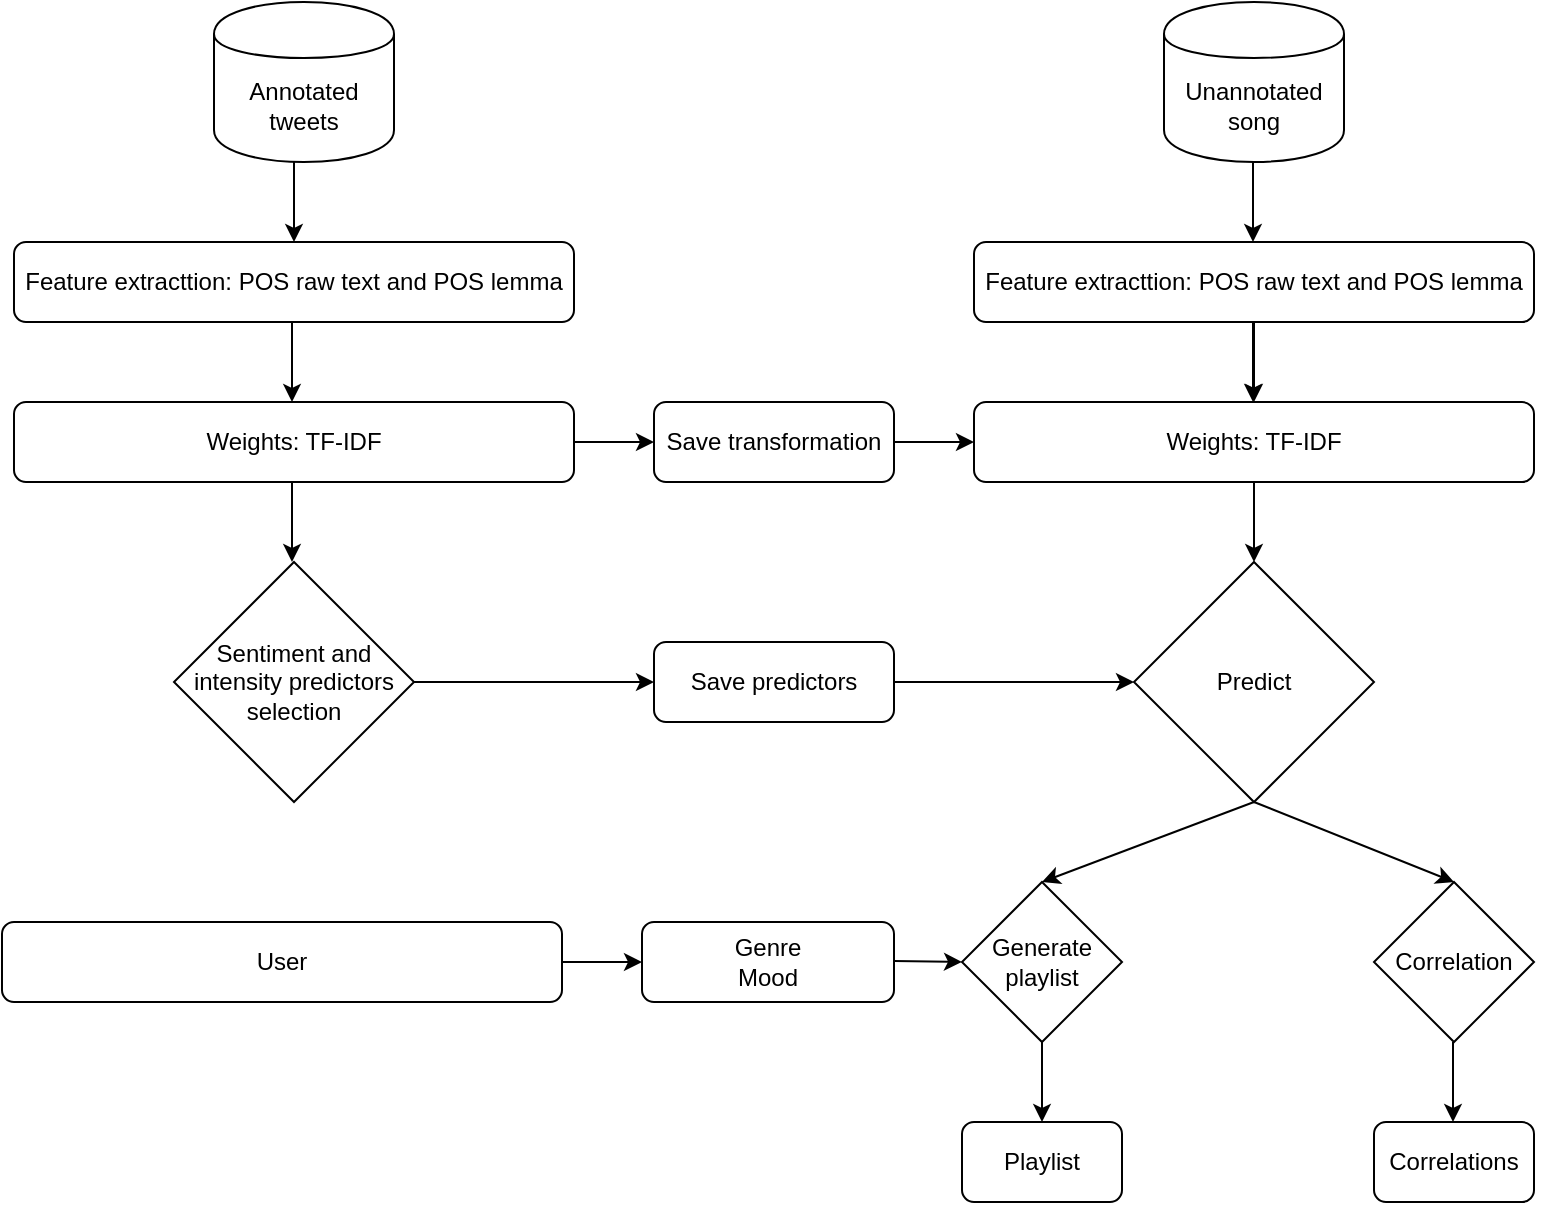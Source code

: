 <mxfile version="12.9.12" type="device"><diagram id="C5RBs43oDa-KdzZeNtuy" name="Page-1"><mxGraphModel dx="1038" dy="1700" grid="1" gridSize="10" guides="1" tooltips="1" connect="1" arrows="1" fold="1" page="1" pageScale="1" pageWidth="827" pageHeight="1169" math="0" shadow="0"><root><mxCell id="WIyWlLk6GJQsqaUBKTNV-0"/><mxCell id="WIyWlLk6GJQsqaUBKTNV-1" parent="WIyWlLk6GJQsqaUBKTNV-0"/><mxCell id="WIyWlLk6GJQsqaUBKTNV-3" value="Feature extracttion: POS raw text and POS lemma" style="rounded=1;whiteSpace=wrap;html=1;fontSize=12;glass=0;strokeWidth=1;shadow=0;" parent="WIyWlLk6GJQsqaUBKTNV-1" vertex="1"><mxGeometry x="40" y="80" width="280" height="40" as="geometry"/></mxCell><mxCell id="onjGnz_2RCKKDkyjKn84-0" value="Annotated tweets" style="shape=cylinder;whiteSpace=wrap;html=1;boundedLbl=1;backgroundOutline=1;" parent="WIyWlLk6GJQsqaUBKTNV-1" vertex="1"><mxGeometry x="140" y="-40" width="90" height="80" as="geometry"/></mxCell><mxCell id="onjGnz_2RCKKDkyjKn84-2" value="Weights: TF-IDF" style="rounded=1;whiteSpace=wrap;html=1;fontSize=12;glass=0;strokeWidth=1;shadow=0;" parent="WIyWlLk6GJQsqaUBKTNV-1" vertex="1"><mxGeometry x="40" y="160" width="280" height="40" as="geometry"/></mxCell><mxCell id="onjGnz_2RCKKDkyjKn84-6" value="Sentiment and intensity predictors selection" style="rhombus;whiteSpace=wrap;html=1;" parent="WIyWlLk6GJQsqaUBKTNV-1" vertex="1"><mxGeometry x="120" y="240" width="120" height="120" as="geometry"/></mxCell><mxCell id="onjGnz_2RCKKDkyjKn84-12" value="Save transformation" style="rounded=1;whiteSpace=wrap;html=1;" parent="WIyWlLk6GJQsqaUBKTNV-1" vertex="1"><mxGeometry x="360" y="160" width="120" height="40" as="geometry"/></mxCell><mxCell id="onjGnz_2RCKKDkyjKn84-14" value="" style="endArrow=classic;html=1;entryX=0;entryY=0.5;entryDx=0;entryDy=0;exitX=1;exitY=0.5;exitDx=0;exitDy=0;" parent="WIyWlLk6GJQsqaUBKTNV-1" source="onjGnz_2RCKKDkyjKn84-2" target="onjGnz_2RCKKDkyjKn84-12" edge="1"><mxGeometry width="50" height="50" relative="1" as="geometry"><mxPoint x="411" y="190" as="sourcePoint"/><mxPoint x="461" y="140" as="targetPoint"/></mxGeometry></mxCell><mxCell id="onjGnz_2RCKKDkyjKn84-15" value="Save predictors" style="rounded=1;whiteSpace=wrap;html=1;" parent="WIyWlLk6GJQsqaUBKTNV-1" vertex="1"><mxGeometry x="360" y="280" width="120" height="40" as="geometry"/></mxCell><mxCell id="onjGnz_2RCKKDkyjKn84-17" value="Unannotated&lt;br&gt;song" style="shape=cylinder;whiteSpace=wrap;html=1;boundedLbl=1;backgroundOutline=1;" parent="WIyWlLk6GJQsqaUBKTNV-1" vertex="1"><mxGeometry x="615" y="-40" width="90" height="80" as="geometry"/></mxCell><mxCell id="onjGnz_2RCKKDkyjKn84-60" value="" style="edgeStyle=orthogonalEdgeStyle;rounded=0;orthogonalLoop=1;jettySize=auto;html=1;" parent="WIyWlLk6GJQsqaUBKTNV-1" source="onjGnz_2RCKKDkyjKn84-22" target="onjGnz_2RCKKDkyjKn84-25" edge="1"><mxGeometry relative="1" as="geometry"/></mxCell><mxCell id="onjGnz_2RCKKDkyjKn84-22" value="Feature extracttion: POS raw text and POS lemma" style="rounded=1;whiteSpace=wrap;html=1;fontSize=12;glass=0;strokeWidth=1;shadow=0;" parent="WIyWlLk6GJQsqaUBKTNV-1" vertex="1"><mxGeometry x="520" y="80" width="280" height="40" as="geometry"/></mxCell><mxCell id="onjGnz_2RCKKDkyjKn84-26" value="" style="endArrow=classic;html=1;entryX=0;entryY=0.5;entryDx=0;entryDy=0;exitX=1;exitY=0.5;exitDx=0;exitDy=0;" parent="WIyWlLk6GJQsqaUBKTNV-1" source="onjGnz_2RCKKDkyjKn84-25" edge="1"><mxGeometry width="50" height="50" relative="1" as="geometry"><mxPoint x="610" y="180" as="sourcePoint"/><mxPoint x="640" y="179.5" as="targetPoint"/></mxGeometry></mxCell><mxCell id="onjGnz_2RCKKDkyjKn84-33" value="Genre&lt;br&gt;Mood" style="rounded=1;whiteSpace=wrap;html=1;" parent="WIyWlLk6GJQsqaUBKTNV-1" vertex="1"><mxGeometry x="354" y="420" width="126" height="40" as="geometry"/></mxCell><mxCell id="onjGnz_2RCKKDkyjKn84-37" value="Generate playlist" style="rhombus;whiteSpace=wrap;html=1;" parent="WIyWlLk6GJQsqaUBKTNV-1" vertex="1"><mxGeometry x="514" y="400" width="80" height="80" as="geometry"/></mxCell><mxCell id="onjGnz_2RCKKDkyjKn84-46" value="" style="endArrow=classic;html=1;" parent="WIyWlLk6GJQsqaUBKTNV-1" target="WIyWlLk6GJQsqaUBKTNV-3" edge="1"><mxGeometry width="50" height="50" relative="1" as="geometry"><mxPoint x="180" y="40" as="sourcePoint"/><mxPoint x="230" y="-10" as="targetPoint"/></mxGeometry></mxCell><mxCell id="onjGnz_2RCKKDkyjKn84-47" value="" style="endArrow=classic;html=1;" parent="WIyWlLk6GJQsqaUBKTNV-1" edge="1"><mxGeometry width="50" height="50" relative="1" as="geometry"><mxPoint x="179" y="120" as="sourcePoint"/><mxPoint x="179" y="160" as="targetPoint"/></mxGeometry></mxCell><mxCell id="onjGnz_2RCKKDkyjKn84-48" value="" style="endArrow=classic;html=1;" parent="WIyWlLk6GJQsqaUBKTNV-1" edge="1"><mxGeometry width="50" height="50" relative="1" as="geometry"><mxPoint x="179" y="200" as="sourcePoint"/><mxPoint x="179" y="240" as="targetPoint"/></mxGeometry></mxCell><mxCell id="onjGnz_2RCKKDkyjKn84-25" value="Weights: TF-IDF" style="rounded=1;whiteSpace=wrap;html=1;fontSize=12;glass=0;strokeWidth=1;shadow=0;" parent="WIyWlLk6GJQsqaUBKTNV-1" vertex="1"><mxGeometry x="520" y="160" width="280" height="40" as="geometry"/></mxCell><mxCell id="onjGnz_2RCKKDkyjKn84-49" value="" style="endArrow=classic;html=1;entryX=0;entryY=0.5;entryDx=0;entryDy=0;exitX=1;exitY=0.5;exitDx=0;exitDy=0;" parent="WIyWlLk6GJQsqaUBKTNV-1" source="onjGnz_2RCKKDkyjKn84-12" target="onjGnz_2RCKKDkyjKn84-25" edge="1"><mxGeometry width="50" height="50" relative="1" as="geometry"><mxPoint x="480" y="180" as="sourcePoint"/><mxPoint x="640" y="179.5" as="targetPoint"/></mxGeometry></mxCell><mxCell id="onjGnz_2RCKKDkyjKn84-52" value="" style="endArrow=classic;html=1;" parent="WIyWlLk6GJQsqaUBKTNV-1" edge="1"><mxGeometry width="50" height="50" relative="1" as="geometry"><mxPoint x="659.5" y="40" as="sourcePoint"/><mxPoint x="659.5" y="80" as="targetPoint"/></mxGeometry></mxCell><mxCell id="onjGnz_2RCKKDkyjKn84-55" value="" style="endArrow=classic;html=1;" parent="WIyWlLk6GJQsqaUBKTNV-1" edge="1"><mxGeometry width="50" height="50" relative="1" as="geometry"><mxPoint x="659.5" y="120" as="sourcePoint"/><mxPoint x="659.5" y="160" as="targetPoint"/></mxGeometry></mxCell><mxCell id="onjGnz_2RCKKDkyjKn84-56" value="" style="endArrow=classic;html=1;entryX=0;entryY=0.5;entryDx=0;entryDy=0;exitX=1;exitY=0.5;exitDx=0;exitDy=0;" parent="WIyWlLk6GJQsqaUBKTNV-1" source="onjGnz_2RCKKDkyjKn84-6" target="onjGnz_2RCKKDkyjKn84-15" edge="1"><mxGeometry width="50" height="50" relative="1" as="geometry"><mxPoint x="220" y="270" as="sourcePoint"/><mxPoint x="220" y="310" as="targetPoint"/></mxGeometry></mxCell><mxCell id="onjGnz_2RCKKDkyjKn84-59" value="" style="endArrow=classic;html=1;entryX=0;entryY=0.5;entryDx=0;entryDy=0;exitX=1;exitY=0.5;exitDx=0;exitDy=0;" parent="WIyWlLk6GJQsqaUBKTNV-1" source="onjGnz_2RCKKDkyjKn84-15" target="onjGnz_2RCKKDkyjKn84-73" edge="1"><mxGeometry width="50" height="50" relative="1" as="geometry"><mxPoint x="480" y="279.5" as="sourcePoint"/><mxPoint x="620" y="312.5" as="targetPoint"/></mxGeometry></mxCell><mxCell id="onjGnz_2RCKKDkyjKn84-61" value="" style="endArrow=classic;html=1;entryX=0.5;entryY=0;entryDx=0;entryDy=0;exitX=0.5;exitY=1;exitDx=0;exitDy=0;" parent="WIyWlLk6GJQsqaUBKTNV-1" source="onjGnz_2RCKKDkyjKn84-25" target="onjGnz_2RCKKDkyjKn84-73" edge="1"><mxGeometry width="50" height="50" relative="1" as="geometry"><mxPoint x="650" y="200" as="sourcePoint"/><mxPoint x="665.5" y="255" as="targetPoint"/></mxGeometry></mxCell><mxCell id="onjGnz_2RCKKDkyjKn84-63" value="" style="endArrow=classic;html=1;entryX=0;entryY=0.5;entryDx=0;entryDy=0;" parent="WIyWlLk6GJQsqaUBKTNV-1" target="onjGnz_2RCKKDkyjKn84-37" edge="1"><mxGeometry width="50" height="50" relative="1" as="geometry"><mxPoint x="480" y="439.5" as="sourcePoint"/><mxPoint x="614" y="440" as="targetPoint"/></mxGeometry></mxCell><mxCell id="onjGnz_2RCKKDkyjKn84-65" style="edgeStyle=orthogonalEdgeStyle;rounded=0;orthogonalLoop=1;jettySize=auto;html=1;exitX=1;exitY=0.5;exitDx=0;exitDy=0;" parent="WIyWlLk6GJQsqaUBKTNV-1" source="onjGnz_2RCKKDkyjKn84-64" target="onjGnz_2RCKKDkyjKn84-33" edge="1"><mxGeometry relative="1" as="geometry"/></mxCell><mxCell id="onjGnz_2RCKKDkyjKn84-64" value="User" style="rounded=1;whiteSpace=wrap;html=1;" parent="WIyWlLk6GJQsqaUBKTNV-1" vertex="1"><mxGeometry x="34" y="420" width="280" height="40" as="geometry"/></mxCell><mxCell id="onjGnz_2RCKKDkyjKn84-68" value="Correlation" style="rhombus;whiteSpace=wrap;html=1;" parent="WIyWlLk6GJQsqaUBKTNV-1" vertex="1"><mxGeometry x="720" y="400" width="80" height="80" as="geometry"/></mxCell><mxCell id="onjGnz_2RCKKDkyjKn84-69" value="" style="endArrow=classic;html=1;entryX=0.5;entryY=0;entryDx=0;entryDy=0;exitX=0.5;exitY=1;exitDx=0;exitDy=0;" parent="WIyWlLk6GJQsqaUBKTNV-1" source="onjGnz_2RCKKDkyjKn84-73" target="onjGnz_2RCKKDkyjKn84-68" edge="1"><mxGeometry width="50" height="50" relative="1" as="geometry"><mxPoint x="660" y="380" as="sourcePoint"/><mxPoint x="720" y="395" as="targetPoint"/></mxGeometry></mxCell><mxCell id="onjGnz_2RCKKDkyjKn84-70" value="Playlist" style="rounded=1;whiteSpace=wrap;html=1;" parent="WIyWlLk6GJQsqaUBKTNV-1" vertex="1"><mxGeometry x="514" y="520" width="80" height="40" as="geometry"/></mxCell><mxCell id="onjGnz_2RCKKDkyjKn84-71" value="" style="endArrow=classic;html=1;entryX=0.5;entryY=0;entryDx=0;entryDy=0;exitX=0.5;exitY=1;exitDx=0;exitDy=0;" parent="WIyWlLk6GJQsqaUBKTNV-1" source="onjGnz_2RCKKDkyjKn84-37" target="onjGnz_2RCKKDkyjKn84-70" edge="1"><mxGeometry width="50" height="50" relative="1" as="geometry"><mxPoint x="614" y="489" as="sourcePoint"/><mxPoint x="688" y="489.5" as="targetPoint"/></mxGeometry></mxCell><mxCell id="onjGnz_2RCKKDkyjKn84-72" value="" style="endArrow=classic;html=1;entryX=0.5;entryY=0;entryDx=0;entryDy=0;exitX=0.5;exitY=1;exitDx=0;exitDy=0;" parent="WIyWlLk6GJQsqaUBKTNV-1" source="onjGnz_2RCKKDkyjKn84-73" target="onjGnz_2RCKKDkyjKn84-37" edge="1"><mxGeometry width="50" height="50" relative="1" as="geometry"><mxPoint x="660" y="380" as="sourcePoint"/><mxPoint x="770" y="390" as="targetPoint"/></mxGeometry></mxCell><mxCell id="onjGnz_2RCKKDkyjKn84-73" value="Predict" style="rhombus;whiteSpace=wrap;html=1;" parent="WIyWlLk6GJQsqaUBKTNV-1" vertex="1"><mxGeometry x="600" y="240" width="120" height="120" as="geometry"/></mxCell><mxCell id="rr3YahLE6E5nHu5iUjZI-0" value="Correlations" style="rounded=1;whiteSpace=wrap;html=1;" vertex="1" parent="WIyWlLk6GJQsqaUBKTNV-1"><mxGeometry x="720" y="520" width="80" height="40" as="geometry"/></mxCell><mxCell id="rr3YahLE6E5nHu5iUjZI-1" value="" style="endArrow=classic;html=1;entryX=0.5;entryY=0;entryDx=0;entryDy=0;exitX=0.5;exitY=1;exitDx=0;exitDy=0;" edge="1" parent="WIyWlLk6GJQsqaUBKTNV-1"><mxGeometry width="50" height="50" relative="1" as="geometry"><mxPoint x="759.5" y="480" as="sourcePoint"/><mxPoint x="759.5" y="520" as="targetPoint"/></mxGeometry></mxCell></root></mxGraphModel></diagram></mxfile>